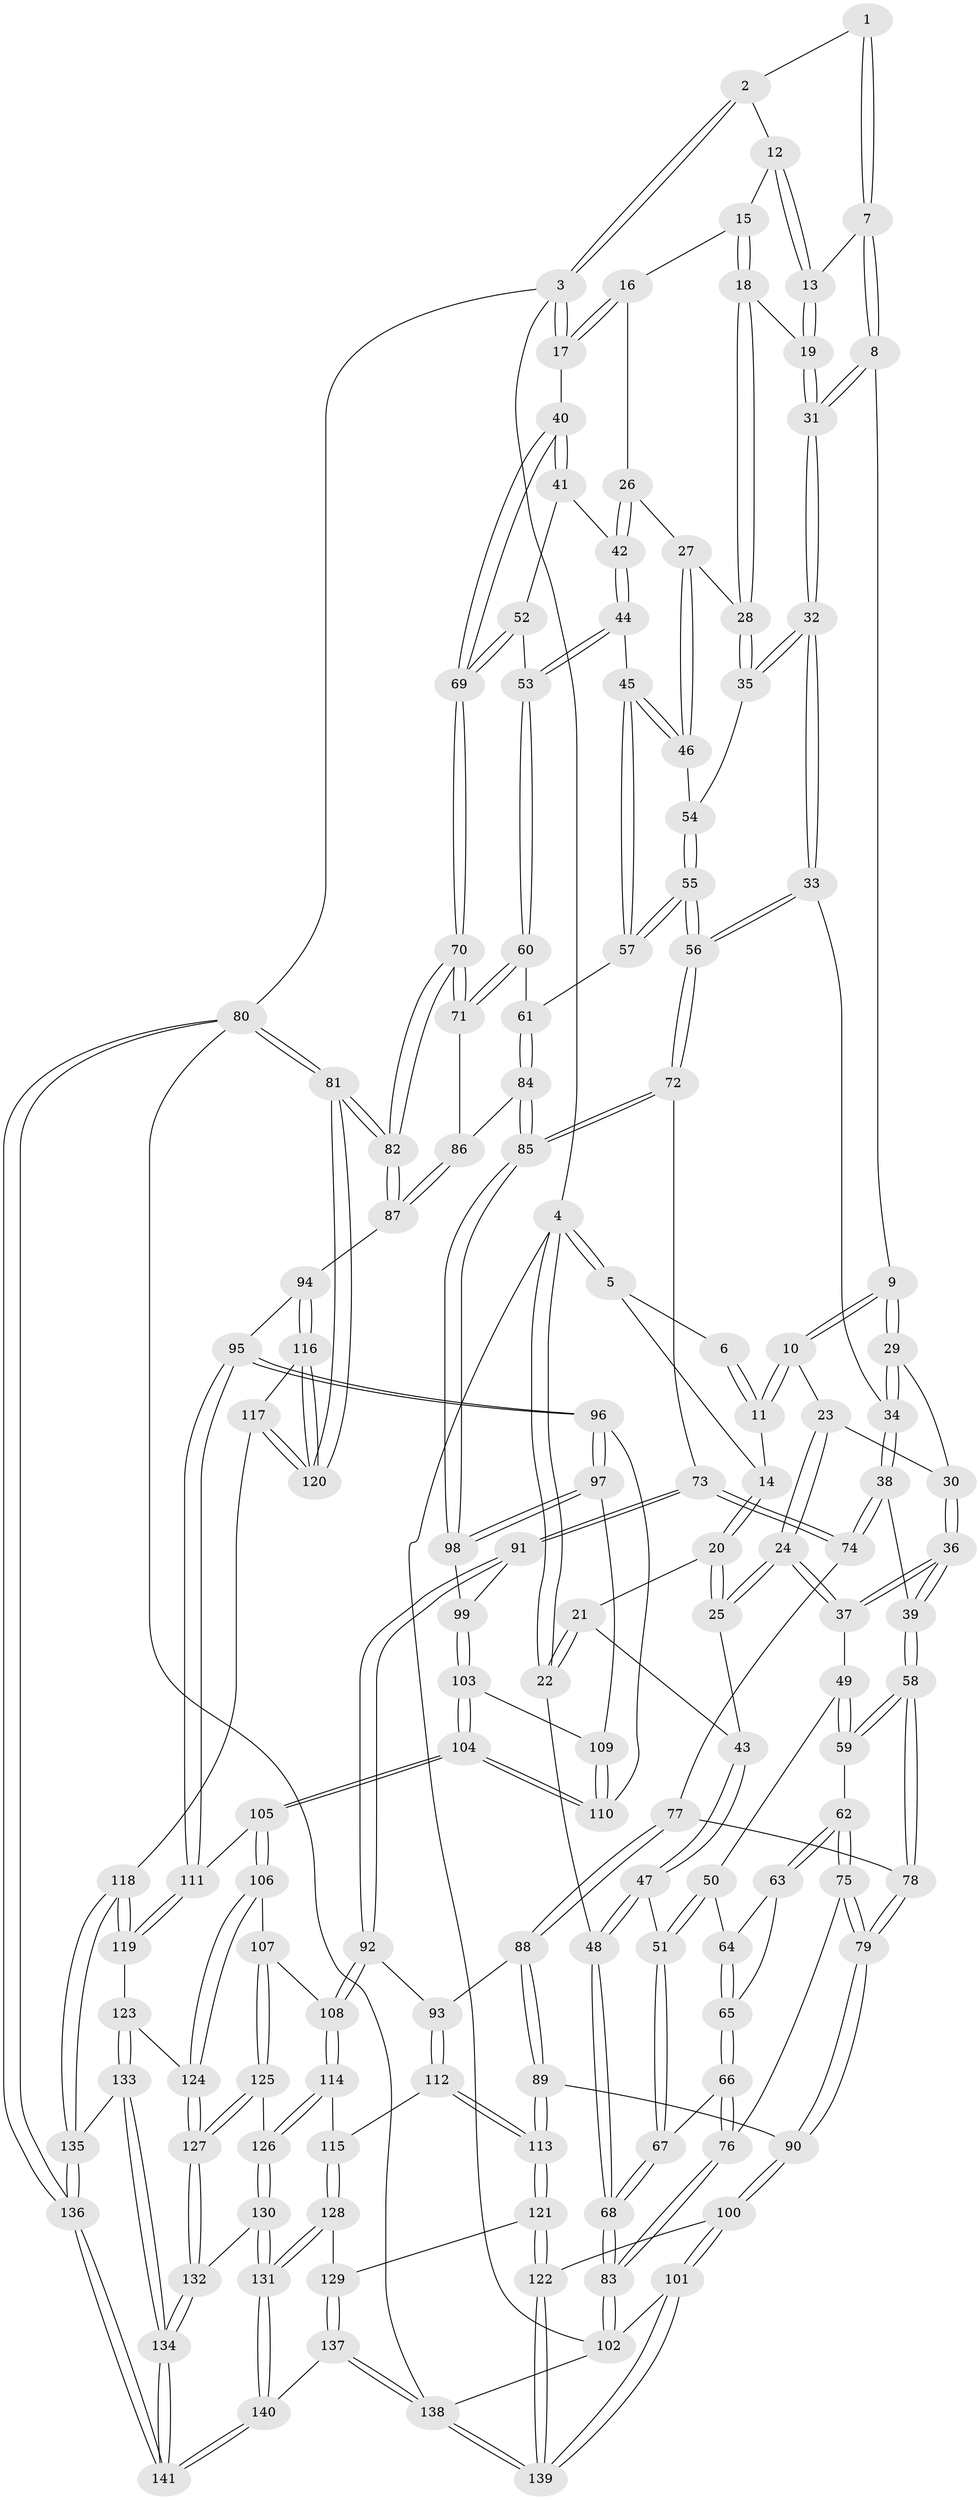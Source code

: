 // coarse degree distribution, {4: 0.42105263157894735, 3: 0.3508771929824561, 5: 0.21052631578947367, 2: 0.017543859649122806}
// Generated by graph-tools (version 1.1) at 2025/38/03/04/25 23:38:34]
// undirected, 141 vertices, 349 edges
graph export_dot {
  node [color=gray90,style=filled];
  1 [pos="+0.5743496808669314+0"];
  2 [pos="+0.7111187344776482+0"];
  3 [pos="+1+0"];
  4 [pos="+0+0"];
  5 [pos="+0.2490634863013344+0"];
  6 [pos="+0.5626702551105154+0"];
  7 [pos="+0.5532378681602822+0.06509682835218529"];
  8 [pos="+0.5474836309775902+0.07343370100651556"];
  9 [pos="+0.5298866718617867+0.08505894742932628"];
  10 [pos="+0.4704691303503475+0.09133554730629938"];
  11 [pos="+0.4349180312486567+0.04355272791685496"];
  12 [pos="+0.7309686184853259+0"];
  13 [pos="+0.677063578540178+0.09305320103102607"];
  14 [pos="+0.27268748195759385+0"];
  15 [pos="+0.8030791674768105+0.043657910178103665"];
  16 [pos="+0.8314586685496766+0.07524939705034979"];
  17 [pos="+1+0"];
  18 [pos="+0.6876236939396099+0.10744742554027589"];
  19 [pos="+0.6869303856797326+0.10694298654006057"];
  20 [pos="+0.26121712195167324+0.06873220465590729"];
  21 [pos="+0.029254152396639293+0.060553824695163606"];
  22 [pos="+0+0"];
  23 [pos="+0.4629926563068717+0.09730879441184885"];
  24 [pos="+0.30162866373190267+0.17602037508899868"];
  25 [pos="+0.26401776069666416+0.09597777764197227"];
  26 [pos="+0.8271072168518573+0.1266042891882518"];
  27 [pos="+0.7690670496323415+0.16347288828197376"];
  28 [pos="+0.7275009235546572+0.16863803592529789"];
  29 [pos="+0.5228799507650962+0.14834643671664452"];
  30 [pos="+0.46680808481480246+0.17811892709461963"];
  31 [pos="+0.6074055497397006+0.1743478620603702"];
  32 [pos="+0.6122264101329861+0.28440853408305133"];
  33 [pos="+0.5982854573836563+0.30352465228345915"];
  34 [pos="+0.5418451353043442+0.30588845359412314"];
  35 [pos="+0.6922766815947011+0.23240468939386708"];
  36 [pos="+0.42425838246626424+0.2752764506611812"];
  37 [pos="+0.30321202342961395+0.1945505424683813"];
  38 [pos="+0.5032605315125426+0.31819902301604697"];
  39 [pos="+0.47044943837607234+0.3195308373046783"];
  40 [pos="+1+0"];
  41 [pos="+0.9125286613962411+0.17038972095923766"];
  42 [pos="+0.8819499633023679+0.17412782950053085"];
  43 [pos="+0.08211719858003234+0.16023362401511185"];
  44 [pos="+0.8538537834508346+0.27756083740819576"];
  45 [pos="+0.8409977607211433+0.2793984468950604"];
  46 [pos="+0.8242210975660843+0.2719051879577361"];
  47 [pos="+0.060985876574983736+0.2554195701675856"];
  48 [pos="+0+0.2968024243781663"];
  49 [pos="+0.29478118027598027+0.204065572969318"];
  50 [pos="+0.20145640509616072+0.26848182176791136"];
  51 [pos="+0.0932462355184991+0.2752534682580035"];
  52 [pos="+0.9841158522450199+0.3004379313792401"];
  53 [pos="+0.905044392180908+0.3077384624447221"];
  54 [pos="+0.7727918634614336+0.2729210221686357"];
  55 [pos="+0.6990021625901528+0.41139533115646165"];
  56 [pos="+0.6940267699657443+0.4125052897936481"];
  57 [pos="+0.7667700019825568+0.4076630037880669"];
  58 [pos="+0.42468115875775175+0.3879147330906605"];
  59 [pos="+0.29467680327757245+0.38377318888521156"];
  60 [pos="+0.8812227043062641+0.39310062298212184"];
  61 [pos="+0.8034985703086616+0.42345733874807784"];
  62 [pos="+0.2672629346814107+0.40654388162997124"];
  63 [pos="+0.2508713954122597+0.39712021240588335"];
  64 [pos="+0.20636241399082697+0.31128252047527927"];
  65 [pos="+0.16261415187348024+0.4086439230007457"];
  66 [pos="+0.1385552216944585+0.42410345827229573"];
  67 [pos="+0.10597729357924854+0.4175114894554753"];
  68 [pos="+0+0.5945145195973068"];
  69 [pos="+1+0.34381804238400016"];
  70 [pos="+1+0.4149495107891238"];
  71 [pos="+0.9824313483201205+0.47769784985818375"];
  72 [pos="+0.6853288097116763+0.44391938382949075"];
  73 [pos="+0.6566672283183274+0.5103605004556495"];
  74 [pos="+0.550369388634924+0.5009869081844015"];
  75 [pos="+0.2743077077289956+0.5335048177957598"];
  76 [pos="+0.21178107634392532+0.5114599279473381"];
  77 [pos="+0.49157788846880723+0.5356421031189046"];
  78 [pos="+0.4216983000637276+0.40294103951359395"];
  79 [pos="+0.29862348514685005+0.5608973885725869"];
  80 [pos="+1+1"];
  81 [pos="+1+1"];
  82 [pos="+1+0.6829075254107868"];
  83 [pos="+0+0.6355392627801765"];
  84 [pos="+0.8635022644146922+0.5308467619752918"];
  85 [pos="+0.8402810281152587+0.5617207700050023"];
  86 [pos="+0.9337119427398036+0.513465326870796"];
  87 [pos="+0.9652144942053242+0.672400048909785"];
  88 [pos="+0.46801915352546347+0.5869651751330848"];
  89 [pos="+0.33248442986530546+0.638508517798461"];
  90 [pos="+0.3162818210965354+0.6251054343231607"];
  91 [pos="+0.6652139627394079+0.5522359008558039"];
  92 [pos="+0.5810652864436567+0.6522134562662232"];
  93 [pos="+0.5716605898168394+0.6493074299151911"];
  94 [pos="+0.9078982835355707+0.693931937211705"];
  95 [pos="+0.8675147388617458+0.6710019638554202"];
  96 [pos="+0.8511051300628233+0.6374014365256008"];
  97 [pos="+0.8378291332943366+0.5875998164242521"];
  98 [pos="+0.8368703640161289+0.5685247954618293"];
  99 [pos="+0.6784201716819448+0.5615630454193804"];
  100 [pos="+0+0.7484099643088131"];
  101 [pos="+0+0.7481576891851857"];
  102 [pos="+0+0.7405474736840235"];
  103 [pos="+0.6988764811330973+0.5998480094011076"];
  104 [pos="+0.7251445820919693+0.668370581384801"];
  105 [pos="+0.7184962670597601+0.7375757772387872"];
  106 [pos="+0.6722093145437923+0.7495221036637589"];
  107 [pos="+0.648789802379197+0.7474696989542432"];
  108 [pos="+0.614401169524911+0.739295545417555"];
  109 [pos="+0.7747470763828475+0.6189325007274997"];
  110 [pos="+0.743280739771576+0.6583054042598349"];
  111 [pos="+0.7417548415433283+0.7465394733109566"];
  112 [pos="+0.43320213991070394+0.7491113193754043"];
  113 [pos="+0.3526454901651945+0.7158585092640117"];
  114 [pos="+0.5633225426113495+0.7844737236165742"];
  115 [pos="+0.46843714733087777+0.7743248133819466"];
  116 [pos="+0.9071154519888993+0.7061685759976799"];
  117 [pos="+0.8805067004567514+0.8386338800470335"];
  118 [pos="+0.8552025623882579+0.8504325624726637"];
  119 [pos="+0.7956084243622891+0.8211981618595413"];
  120 [pos="+1+0.8987197359589693"];
  121 [pos="+0.3052090097822063+0.8348287193562831"];
  122 [pos="+0.24958483313636431+0.8710481176132782"];
  123 [pos="+0.7180335231296772+0.8781736779700653"];
  124 [pos="+0.6904698170410112+0.8695022391497194"];
  125 [pos="+0.6385788420946888+0.8665030983648073"];
  126 [pos="+0.5639650162910306+0.8094062423377765"];
  127 [pos="+0.649263421190714+0.890093212109294"];
  128 [pos="+0.4611135291884307+0.9115964985517636"];
  129 [pos="+0.35110828683308165+0.8695519379997732"];
  130 [pos="+0.5472166642728654+0.9017533705475533"];
  131 [pos="+0.48121487905070814+0.9346890792127917"];
  132 [pos="+0.6229793280815681+0.9308054246682955"];
  133 [pos="+0.7204293812444117+0.8859693821928901"];
  134 [pos="+0.6777614368566072+1"];
  135 [pos="+0.8224226787972896+0.9774633390377815"];
  136 [pos="+0.811111759894355+1"];
  137 [pos="+0.4149770201500368+1"];
  138 [pos="+0.27649262116562034+1"];
  139 [pos="+0.23806643726176543+1"];
  140 [pos="+0.43358314807395426+1"];
  141 [pos="+0.7282947021555123+1"];
  1 -- 2;
  1 -- 7;
  1 -- 7;
  2 -- 3;
  2 -- 3;
  2 -- 12;
  3 -- 4;
  3 -- 17;
  3 -- 17;
  3 -- 80;
  4 -- 5;
  4 -- 5;
  4 -- 22;
  4 -- 22;
  4 -- 102;
  5 -- 6;
  5 -- 14;
  6 -- 11;
  6 -- 11;
  7 -- 8;
  7 -- 8;
  7 -- 13;
  8 -- 9;
  8 -- 31;
  8 -- 31;
  9 -- 10;
  9 -- 10;
  9 -- 29;
  9 -- 29;
  10 -- 11;
  10 -- 11;
  10 -- 23;
  11 -- 14;
  12 -- 13;
  12 -- 13;
  12 -- 15;
  13 -- 19;
  13 -- 19;
  14 -- 20;
  14 -- 20;
  15 -- 16;
  15 -- 18;
  15 -- 18;
  16 -- 17;
  16 -- 17;
  16 -- 26;
  17 -- 40;
  18 -- 19;
  18 -- 28;
  18 -- 28;
  19 -- 31;
  19 -- 31;
  20 -- 21;
  20 -- 25;
  20 -- 25;
  21 -- 22;
  21 -- 22;
  21 -- 43;
  22 -- 48;
  23 -- 24;
  23 -- 24;
  23 -- 30;
  24 -- 25;
  24 -- 25;
  24 -- 37;
  24 -- 37;
  25 -- 43;
  26 -- 27;
  26 -- 42;
  26 -- 42;
  27 -- 28;
  27 -- 46;
  27 -- 46;
  28 -- 35;
  28 -- 35;
  29 -- 30;
  29 -- 34;
  29 -- 34;
  30 -- 36;
  30 -- 36;
  31 -- 32;
  31 -- 32;
  32 -- 33;
  32 -- 33;
  32 -- 35;
  32 -- 35;
  33 -- 34;
  33 -- 56;
  33 -- 56;
  34 -- 38;
  34 -- 38;
  35 -- 54;
  36 -- 37;
  36 -- 37;
  36 -- 39;
  36 -- 39;
  37 -- 49;
  38 -- 39;
  38 -- 74;
  38 -- 74;
  39 -- 58;
  39 -- 58;
  40 -- 41;
  40 -- 41;
  40 -- 69;
  40 -- 69;
  41 -- 42;
  41 -- 52;
  42 -- 44;
  42 -- 44;
  43 -- 47;
  43 -- 47;
  44 -- 45;
  44 -- 53;
  44 -- 53;
  45 -- 46;
  45 -- 46;
  45 -- 57;
  45 -- 57;
  46 -- 54;
  47 -- 48;
  47 -- 48;
  47 -- 51;
  48 -- 68;
  48 -- 68;
  49 -- 50;
  49 -- 59;
  49 -- 59;
  50 -- 51;
  50 -- 51;
  50 -- 64;
  51 -- 67;
  51 -- 67;
  52 -- 53;
  52 -- 69;
  52 -- 69;
  53 -- 60;
  53 -- 60;
  54 -- 55;
  54 -- 55;
  55 -- 56;
  55 -- 56;
  55 -- 57;
  55 -- 57;
  56 -- 72;
  56 -- 72;
  57 -- 61;
  58 -- 59;
  58 -- 59;
  58 -- 78;
  58 -- 78;
  59 -- 62;
  60 -- 61;
  60 -- 71;
  60 -- 71;
  61 -- 84;
  61 -- 84;
  62 -- 63;
  62 -- 63;
  62 -- 75;
  62 -- 75;
  63 -- 64;
  63 -- 65;
  64 -- 65;
  64 -- 65;
  65 -- 66;
  65 -- 66;
  66 -- 67;
  66 -- 76;
  66 -- 76;
  67 -- 68;
  67 -- 68;
  68 -- 83;
  68 -- 83;
  69 -- 70;
  69 -- 70;
  70 -- 71;
  70 -- 71;
  70 -- 82;
  70 -- 82;
  71 -- 86;
  72 -- 73;
  72 -- 85;
  72 -- 85;
  73 -- 74;
  73 -- 74;
  73 -- 91;
  73 -- 91;
  74 -- 77;
  75 -- 76;
  75 -- 79;
  75 -- 79;
  76 -- 83;
  76 -- 83;
  77 -- 78;
  77 -- 88;
  77 -- 88;
  78 -- 79;
  78 -- 79;
  79 -- 90;
  79 -- 90;
  80 -- 81;
  80 -- 81;
  80 -- 136;
  80 -- 136;
  80 -- 138;
  81 -- 82;
  81 -- 82;
  81 -- 120;
  81 -- 120;
  82 -- 87;
  82 -- 87;
  83 -- 102;
  83 -- 102;
  84 -- 85;
  84 -- 85;
  84 -- 86;
  85 -- 98;
  85 -- 98;
  86 -- 87;
  86 -- 87;
  87 -- 94;
  88 -- 89;
  88 -- 89;
  88 -- 93;
  89 -- 90;
  89 -- 113;
  89 -- 113;
  90 -- 100;
  90 -- 100;
  91 -- 92;
  91 -- 92;
  91 -- 99;
  92 -- 93;
  92 -- 108;
  92 -- 108;
  93 -- 112;
  93 -- 112;
  94 -- 95;
  94 -- 116;
  94 -- 116;
  95 -- 96;
  95 -- 96;
  95 -- 111;
  95 -- 111;
  96 -- 97;
  96 -- 97;
  96 -- 110;
  97 -- 98;
  97 -- 98;
  97 -- 109;
  98 -- 99;
  99 -- 103;
  99 -- 103;
  100 -- 101;
  100 -- 101;
  100 -- 122;
  101 -- 102;
  101 -- 139;
  101 -- 139;
  102 -- 138;
  103 -- 104;
  103 -- 104;
  103 -- 109;
  104 -- 105;
  104 -- 105;
  104 -- 110;
  104 -- 110;
  105 -- 106;
  105 -- 106;
  105 -- 111;
  106 -- 107;
  106 -- 124;
  106 -- 124;
  107 -- 108;
  107 -- 125;
  107 -- 125;
  108 -- 114;
  108 -- 114;
  109 -- 110;
  109 -- 110;
  111 -- 119;
  111 -- 119;
  112 -- 113;
  112 -- 113;
  112 -- 115;
  113 -- 121;
  113 -- 121;
  114 -- 115;
  114 -- 126;
  114 -- 126;
  115 -- 128;
  115 -- 128;
  116 -- 117;
  116 -- 120;
  116 -- 120;
  117 -- 118;
  117 -- 120;
  117 -- 120;
  118 -- 119;
  118 -- 119;
  118 -- 135;
  118 -- 135;
  119 -- 123;
  121 -- 122;
  121 -- 122;
  121 -- 129;
  122 -- 139;
  122 -- 139;
  123 -- 124;
  123 -- 133;
  123 -- 133;
  124 -- 127;
  124 -- 127;
  125 -- 126;
  125 -- 127;
  125 -- 127;
  126 -- 130;
  126 -- 130;
  127 -- 132;
  127 -- 132;
  128 -- 129;
  128 -- 131;
  128 -- 131;
  129 -- 137;
  129 -- 137;
  130 -- 131;
  130 -- 131;
  130 -- 132;
  131 -- 140;
  131 -- 140;
  132 -- 134;
  132 -- 134;
  133 -- 134;
  133 -- 134;
  133 -- 135;
  134 -- 141;
  134 -- 141;
  135 -- 136;
  135 -- 136;
  136 -- 141;
  136 -- 141;
  137 -- 138;
  137 -- 138;
  137 -- 140;
  138 -- 139;
  138 -- 139;
  140 -- 141;
  140 -- 141;
}
